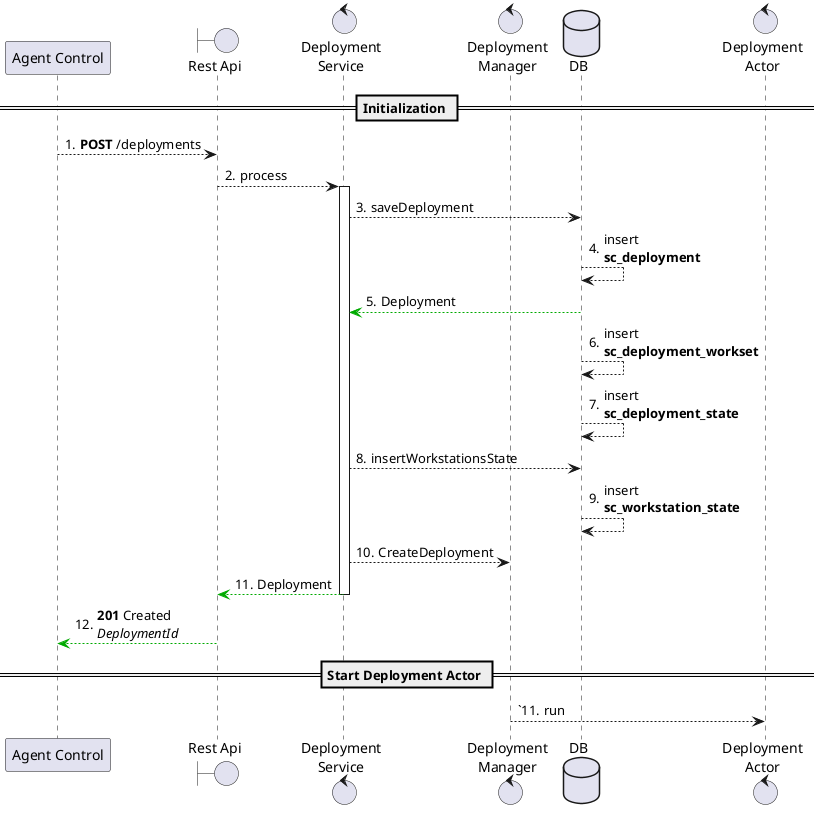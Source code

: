 @startuml
participant "Agent Control" as AC
boundary "Rest Api" as Api
control "Deployment\nService" as DS
control "Deployment\nManager" as DM
database DB
control "Deployment\nActor" as DA
'entity Foo4
'collections Foo6

== Initialization ==
autonumber 1 "##."
AC --> Api : **POST** /deployments
Api --> DS : process
activate DS
DS --> DB : saveDeployment
DB --> DB : insert\n**sc_deployment**
DB -[#00aa00]-> DS : Deployment
DB --> DB : insert\n**sc_deployment_workset**
DB --> DB : insert\n**sc_deployment_state**
DS --> DB : insertWorkstationsState
DB --> DB : insert\n**sc_workstation_state**
DS --> DM : CreateDeployment
DS -[#00aa00]-> Api : Deployment
deactivate DS
Api -[#00aa00]-> AC : **201** Created\n//DeploymentId//

== Start Deployment Actor ==
autonumber 11 "`##."
DM --> DA : run

@enduml
